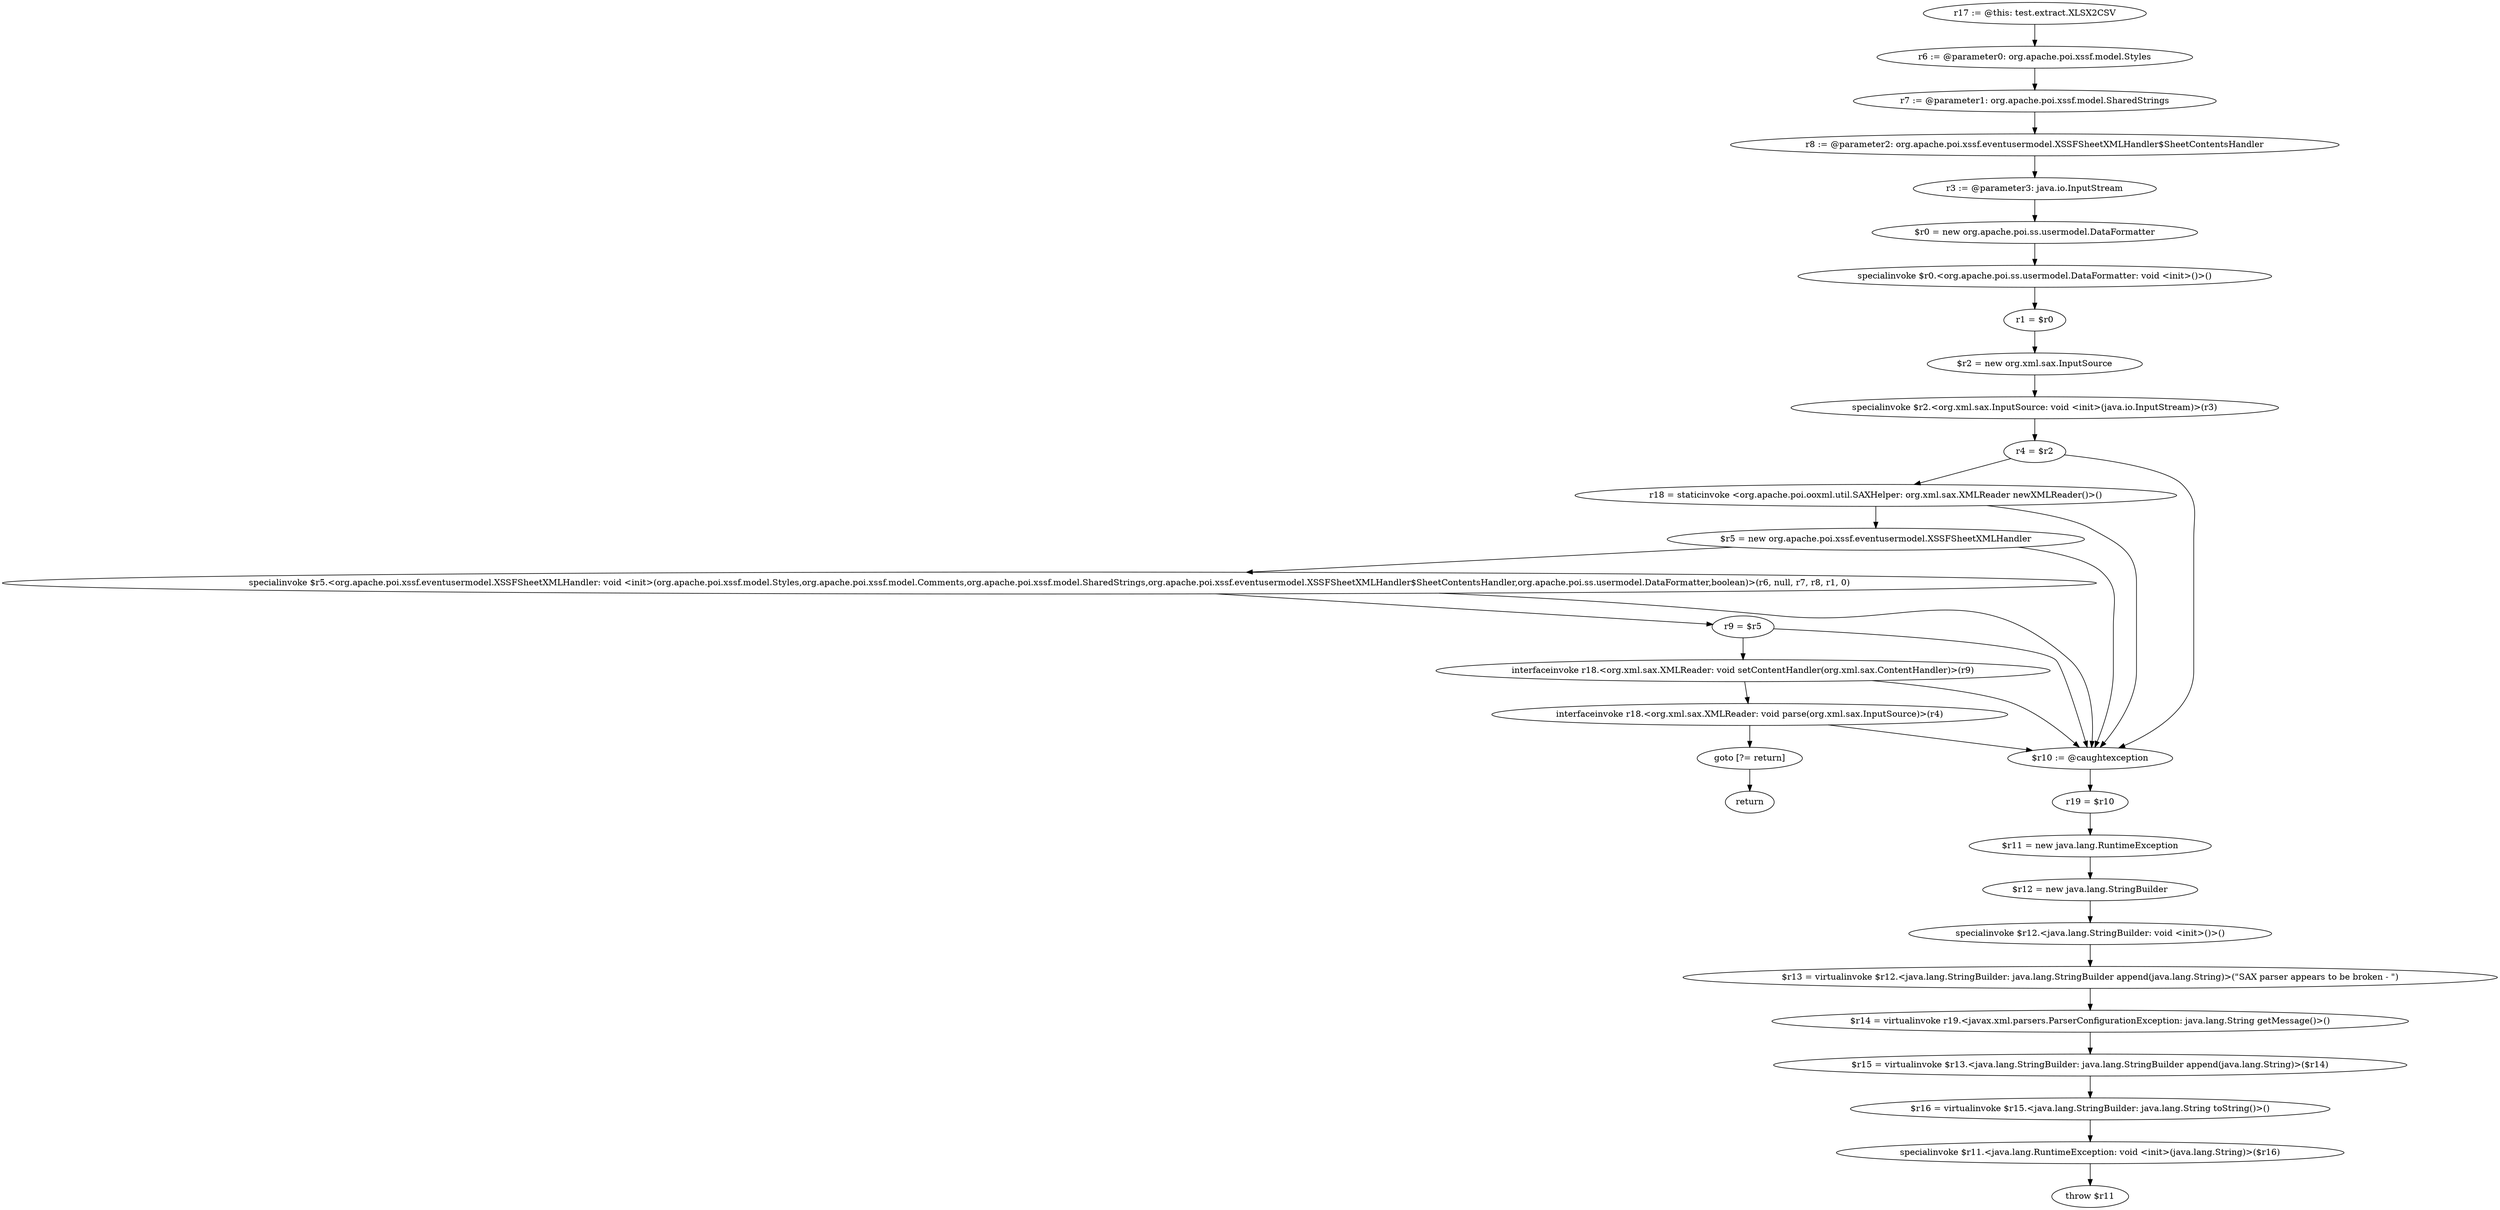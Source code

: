digraph "unitGraph" {
    "r17 := @this: test.extract.XLSX2CSV"
    "r6 := @parameter0: org.apache.poi.xssf.model.Styles"
    "r7 := @parameter1: org.apache.poi.xssf.model.SharedStrings"
    "r8 := @parameter2: org.apache.poi.xssf.eventusermodel.XSSFSheetXMLHandler$SheetContentsHandler"
    "r3 := @parameter3: java.io.InputStream"
    "$r0 = new org.apache.poi.ss.usermodel.DataFormatter"
    "specialinvoke $r0.<org.apache.poi.ss.usermodel.DataFormatter: void <init>()>()"
    "r1 = $r0"
    "$r2 = new org.xml.sax.InputSource"
    "specialinvoke $r2.<org.xml.sax.InputSource: void <init>(java.io.InputStream)>(r3)"
    "r4 = $r2"
    "r18 = staticinvoke <org.apache.poi.ooxml.util.SAXHelper: org.xml.sax.XMLReader newXMLReader()>()"
    "$r5 = new org.apache.poi.xssf.eventusermodel.XSSFSheetXMLHandler"
    "specialinvoke $r5.<org.apache.poi.xssf.eventusermodel.XSSFSheetXMLHandler: void <init>(org.apache.poi.xssf.model.Styles,org.apache.poi.xssf.model.Comments,org.apache.poi.xssf.model.SharedStrings,org.apache.poi.xssf.eventusermodel.XSSFSheetXMLHandler$SheetContentsHandler,org.apache.poi.ss.usermodel.DataFormatter,boolean)>(r6, null, r7, r8, r1, 0)"
    "r9 = $r5"
    "interfaceinvoke r18.<org.xml.sax.XMLReader: void setContentHandler(org.xml.sax.ContentHandler)>(r9)"
    "interfaceinvoke r18.<org.xml.sax.XMLReader: void parse(org.xml.sax.InputSource)>(r4)"
    "goto [?= return]"
    "$r10 := @caughtexception"
    "r19 = $r10"
    "$r11 = new java.lang.RuntimeException"
    "$r12 = new java.lang.StringBuilder"
    "specialinvoke $r12.<java.lang.StringBuilder: void <init>()>()"
    "$r13 = virtualinvoke $r12.<java.lang.StringBuilder: java.lang.StringBuilder append(java.lang.String)>(\"SAX parser appears to be broken - \")"
    "$r14 = virtualinvoke r19.<javax.xml.parsers.ParserConfigurationException: java.lang.String getMessage()>()"
    "$r15 = virtualinvoke $r13.<java.lang.StringBuilder: java.lang.StringBuilder append(java.lang.String)>($r14)"
    "$r16 = virtualinvoke $r15.<java.lang.StringBuilder: java.lang.String toString()>()"
    "specialinvoke $r11.<java.lang.RuntimeException: void <init>(java.lang.String)>($r16)"
    "throw $r11"
    "return"
    "r17 := @this: test.extract.XLSX2CSV"->"r6 := @parameter0: org.apache.poi.xssf.model.Styles";
    "r6 := @parameter0: org.apache.poi.xssf.model.Styles"->"r7 := @parameter1: org.apache.poi.xssf.model.SharedStrings";
    "r7 := @parameter1: org.apache.poi.xssf.model.SharedStrings"->"r8 := @parameter2: org.apache.poi.xssf.eventusermodel.XSSFSheetXMLHandler$SheetContentsHandler";
    "r8 := @parameter2: org.apache.poi.xssf.eventusermodel.XSSFSheetXMLHandler$SheetContentsHandler"->"r3 := @parameter3: java.io.InputStream";
    "r3 := @parameter3: java.io.InputStream"->"$r0 = new org.apache.poi.ss.usermodel.DataFormatter";
    "$r0 = new org.apache.poi.ss.usermodel.DataFormatter"->"specialinvoke $r0.<org.apache.poi.ss.usermodel.DataFormatter: void <init>()>()";
    "specialinvoke $r0.<org.apache.poi.ss.usermodel.DataFormatter: void <init>()>()"->"r1 = $r0";
    "r1 = $r0"->"$r2 = new org.xml.sax.InputSource";
    "$r2 = new org.xml.sax.InputSource"->"specialinvoke $r2.<org.xml.sax.InputSource: void <init>(java.io.InputStream)>(r3)";
    "specialinvoke $r2.<org.xml.sax.InputSource: void <init>(java.io.InputStream)>(r3)"->"r4 = $r2";
    "r4 = $r2"->"r18 = staticinvoke <org.apache.poi.ooxml.util.SAXHelper: org.xml.sax.XMLReader newXMLReader()>()";
    "r4 = $r2"->"$r10 := @caughtexception";
    "r18 = staticinvoke <org.apache.poi.ooxml.util.SAXHelper: org.xml.sax.XMLReader newXMLReader()>()"->"$r5 = new org.apache.poi.xssf.eventusermodel.XSSFSheetXMLHandler";
    "r18 = staticinvoke <org.apache.poi.ooxml.util.SAXHelper: org.xml.sax.XMLReader newXMLReader()>()"->"$r10 := @caughtexception";
    "$r5 = new org.apache.poi.xssf.eventusermodel.XSSFSheetXMLHandler"->"specialinvoke $r5.<org.apache.poi.xssf.eventusermodel.XSSFSheetXMLHandler: void <init>(org.apache.poi.xssf.model.Styles,org.apache.poi.xssf.model.Comments,org.apache.poi.xssf.model.SharedStrings,org.apache.poi.xssf.eventusermodel.XSSFSheetXMLHandler$SheetContentsHandler,org.apache.poi.ss.usermodel.DataFormatter,boolean)>(r6, null, r7, r8, r1, 0)";
    "$r5 = new org.apache.poi.xssf.eventusermodel.XSSFSheetXMLHandler"->"$r10 := @caughtexception";
    "specialinvoke $r5.<org.apache.poi.xssf.eventusermodel.XSSFSheetXMLHandler: void <init>(org.apache.poi.xssf.model.Styles,org.apache.poi.xssf.model.Comments,org.apache.poi.xssf.model.SharedStrings,org.apache.poi.xssf.eventusermodel.XSSFSheetXMLHandler$SheetContentsHandler,org.apache.poi.ss.usermodel.DataFormatter,boolean)>(r6, null, r7, r8, r1, 0)"->"r9 = $r5";
    "specialinvoke $r5.<org.apache.poi.xssf.eventusermodel.XSSFSheetXMLHandler: void <init>(org.apache.poi.xssf.model.Styles,org.apache.poi.xssf.model.Comments,org.apache.poi.xssf.model.SharedStrings,org.apache.poi.xssf.eventusermodel.XSSFSheetXMLHandler$SheetContentsHandler,org.apache.poi.ss.usermodel.DataFormatter,boolean)>(r6, null, r7, r8, r1, 0)"->"$r10 := @caughtexception";
    "r9 = $r5"->"interfaceinvoke r18.<org.xml.sax.XMLReader: void setContentHandler(org.xml.sax.ContentHandler)>(r9)";
    "r9 = $r5"->"$r10 := @caughtexception";
    "interfaceinvoke r18.<org.xml.sax.XMLReader: void setContentHandler(org.xml.sax.ContentHandler)>(r9)"->"interfaceinvoke r18.<org.xml.sax.XMLReader: void parse(org.xml.sax.InputSource)>(r4)";
    "interfaceinvoke r18.<org.xml.sax.XMLReader: void setContentHandler(org.xml.sax.ContentHandler)>(r9)"->"$r10 := @caughtexception";
    "interfaceinvoke r18.<org.xml.sax.XMLReader: void parse(org.xml.sax.InputSource)>(r4)"->"goto [?= return]";
    "interfaceinvoke r18.<org.xml.sax.XMLReader: void parse(org.xml.sax.InputSource)>(r4)"->"$r10 := @caughtexception";
    "goto [?= return]"->"return";
    "$r10 := @caughtexception"->"r19 = $r10";
    "r19 = $r10"->"$r11 = new java.lang.RuntimeException";
    "$r11 = new java.lang.RuntimeException"->"$r12 = new java.lang.StringBuilder";
    "$r12 = new java.lang.StringBuilder"->"specialinvoke $r12.<java.lang.StringBuilder: void <init>()>()";
    "specialinvoke $r12.<java.lang.StringBuilder: void <init>()>()"->"$r13 = virtualinvoke $r12.<java.lang.StringBuilder: java.lang.StringBuilder append(java.lang.String)>(\"SAX parser appears to be broken - \")";
    "$r13 = virtualinvoke $r12.<java.lang.StringBuilder: java.lang.StringBuilder append(java.lang.String)>(\"SAX parser appears to be broken - \")"->"$r14 = virtualinvoke r19.<javax.xml.parsers.ParserConfigurationException: java.lang.String getMessage()>()";
    "$r14 = virtualinvoke r19.<javax.xml.parsers.ParserConfigurationException: java.lang.String getMessage()>()"->"$r15 = virtualinvoke $r13.<java.lang.StringBuilder: java.lang.StringBuilder append(java.lang.String)>($r14)";
    "$r15 = virtualinvoke $r13.<java.lang.StringBuilder: java.lang.StringBuilder append(java.lang.String)>($r14)"->"$r16 = virtualinvoke $r15.<java.lang.StringBuilder: java.lang.String toString()>()";
    "$r16 = virtualinvoke $r15.<java.lang.StringBuilder: java.lang.String toString()>()"->"specialinvoke $r11.<java.lang.RuntimeException: void <init>(java.lang.String)>($r16)";
    "specialinvoke $r11.<java.lang.RuntimeException: void <init>(java.lang.String)>($r16)"->"throw $r11";
}
